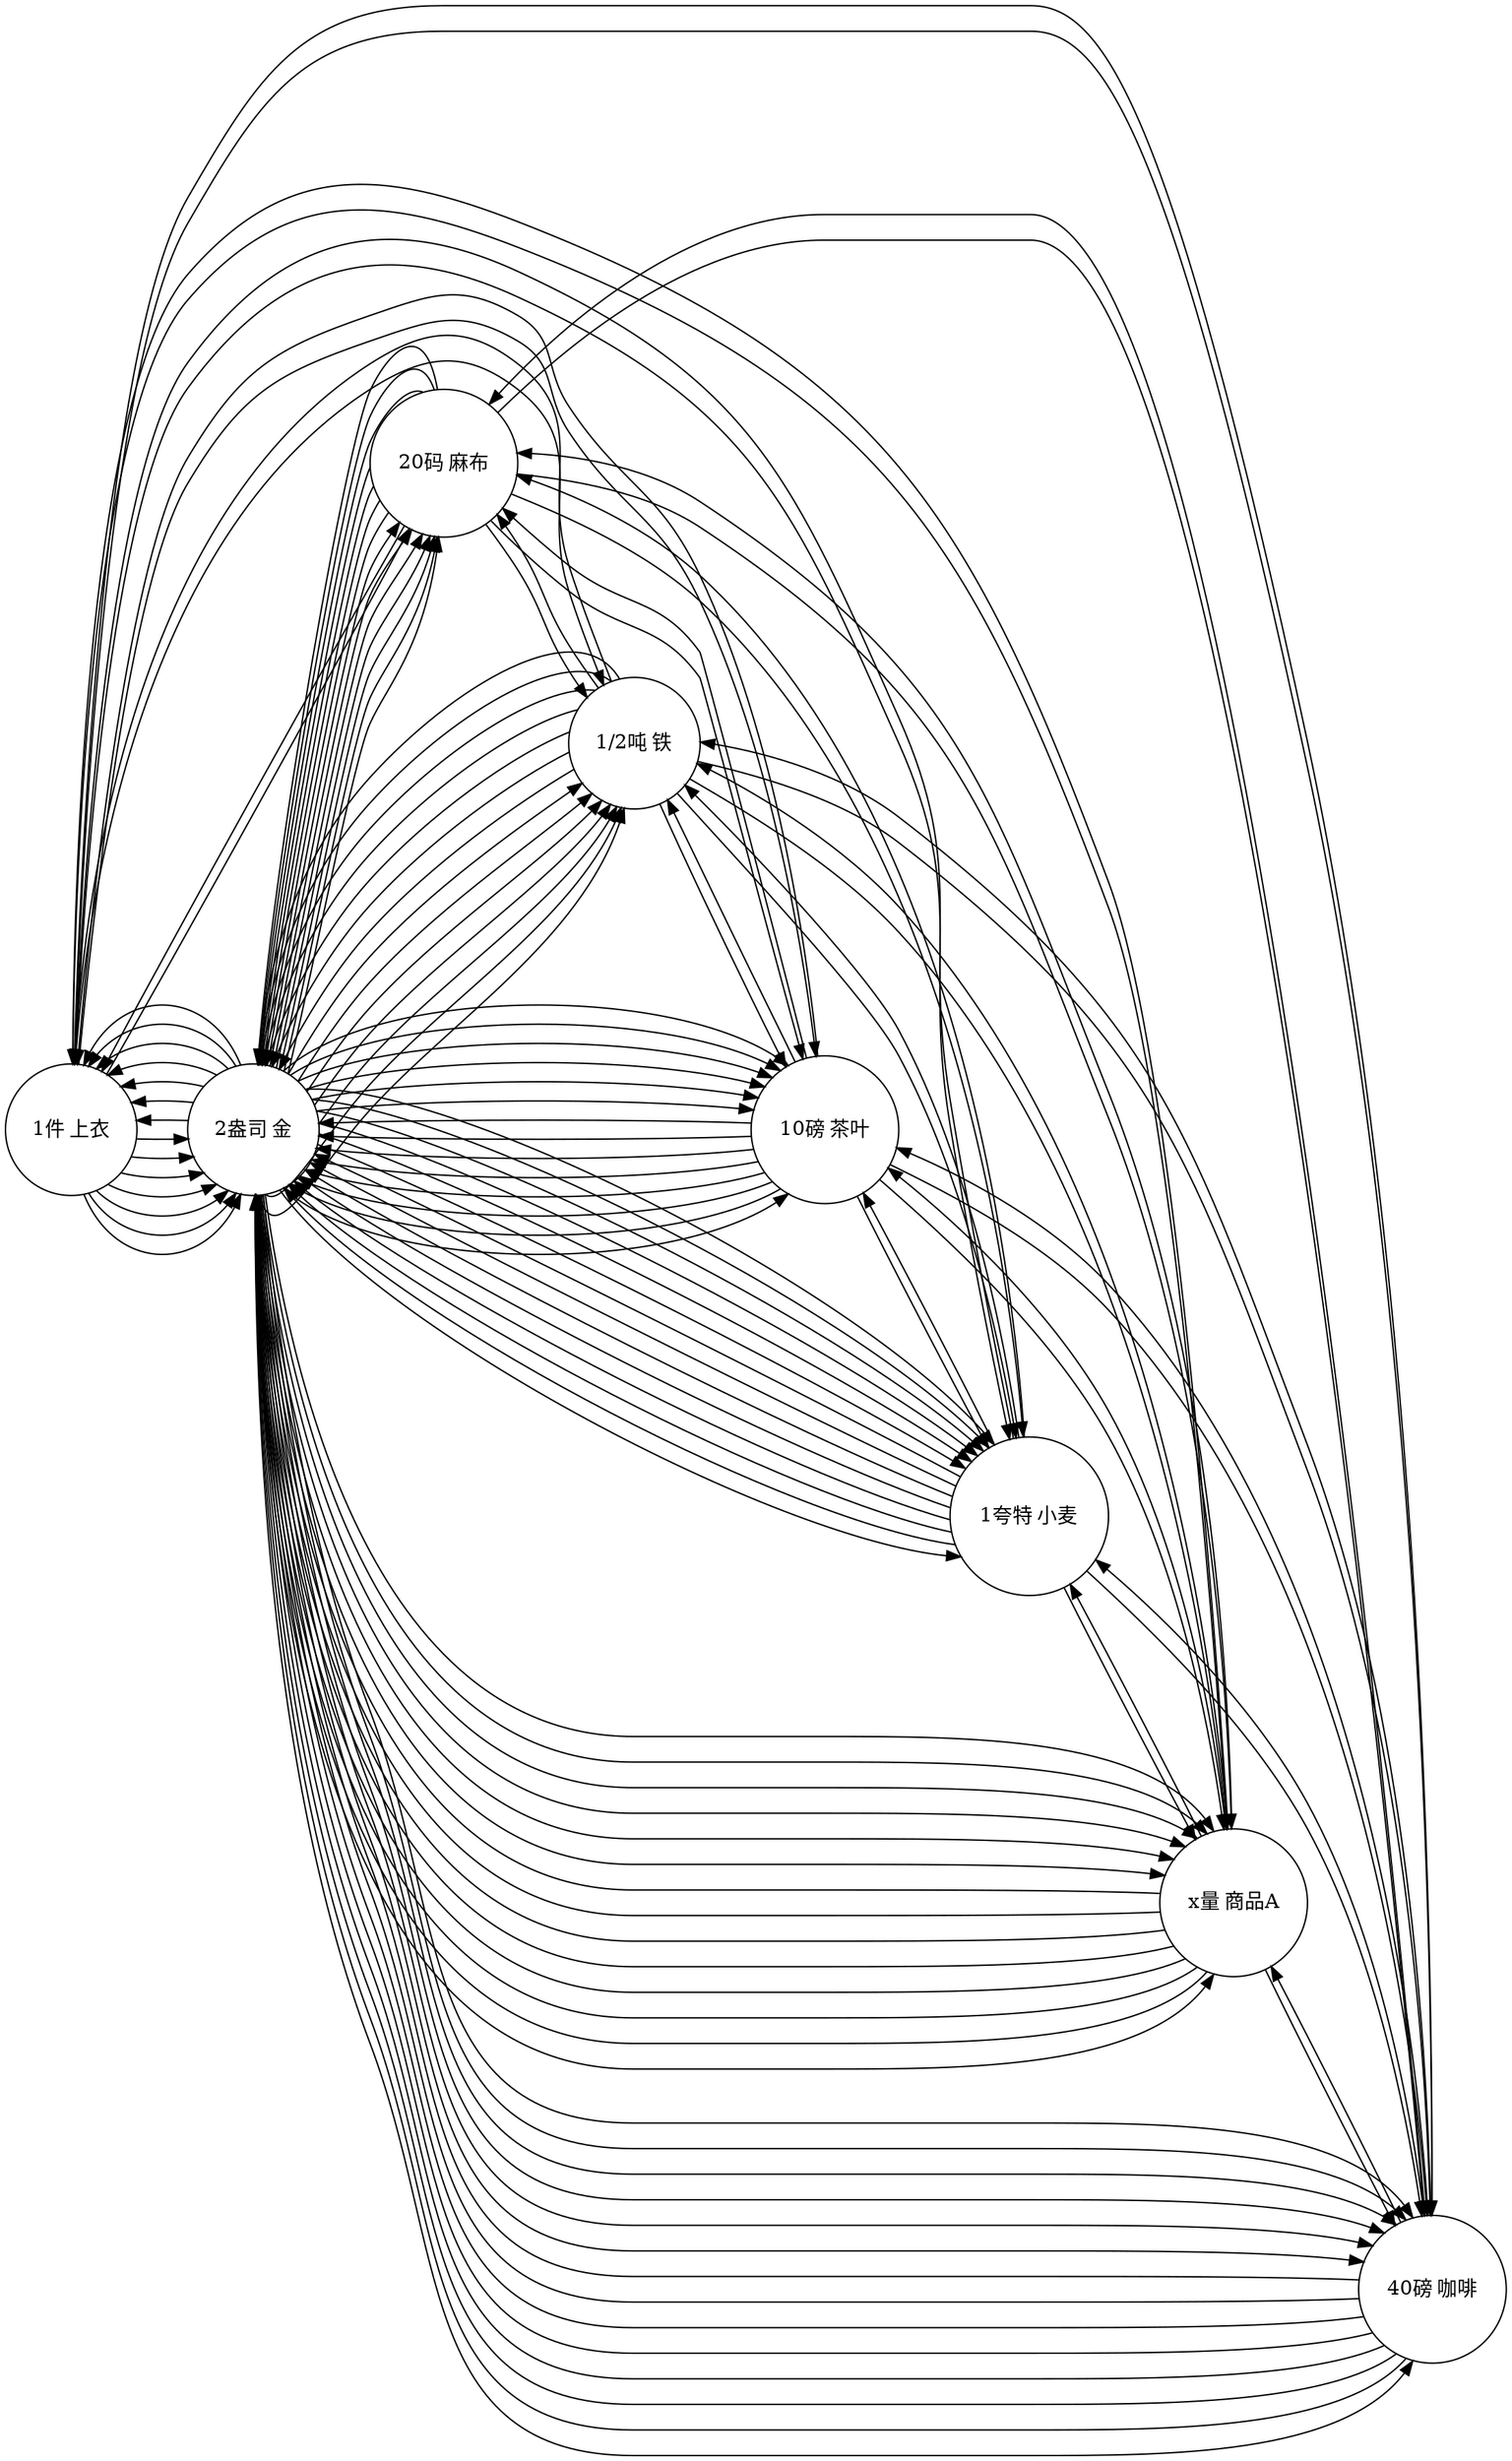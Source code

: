 digraph 价值形式理论 {
    rankdir=LR;
    node [shape=circle];
    "1件 上衣" -> "2盎司 金";
    "1件 上衣" -> "2盎司 金";
    "1件 上衣" -> "40磅 咖啡";
    "1件 上衣" -> "2盎司 金";
    "1件 上衣" -> "x量 商品A";
    "1件 上衣" -> "2盎司 金";
    "1件 上衣" -> "1夸特 小麦";
    "1件 上衣" -> "2盎司 金";
    "1件 上衣" -> "10磅 茶叶";
    "1件 上衣" -> "2盎司 金";
    "1件 上衣" -> "1/2吨 铁";
    "1件 上衣" -> "2盎司 金";
    "1件 上衣" -> "20码 麻布";
    "40磅 咖啡" -> "2盎司 金";
    "40磅 咖啡" -> "1件 上衣";
    "40磅 咖啡" -> "2盎司 金";
    "40磅 咖啡" -> "2盎司 金";
    "40磅 咖啡" -> "x量 商品A";
    "40磅 咖啡" -> "2盎司 金";
    "40磅 咖啡" -> "1夸特 小麦";
    "40磅 咖啡" -> "2盎司 金";
    "40磅 咖啡" -> "10磅 茶叶";
    "40磅 咖啡" -> "2盎司 金";
    "40磅 咖啡" -> "1/2吨 铁";
    "40磅 咖啡" -> "2盎司 金";
    "40磅 咖啡" -> "20码 麻布";
    "x量 商品A" -> "2盎司 金";
    "x量 商品A" -> "1件 上衣";
    "x量 商品A" -> "2盎司 金";
    "x量 商品A" -> "40磅 咖啡";
    "x量 商品A" -> "2盎司 金";
    "x量 商品A" -> "2盎司 金";
    "x量 商品A" -> "1夸特 小麦";
    "x量 商品A" -> "2盎司 金";
    "x量 商品A" -> "10磅 茶叶";
    "x量 商品A" -> "2盎司 金";
    "x量 商品A" -> "1/2吨 铁";
    "x量 商品A" -> "2盎司 金";
    "x量 商品A" -> "20码 麻布";
    "1夸特 小麦" -> "2盎司 金";
    "1夸特 小麦" -> "1件 上衣";
    "1夸特 小麦" -> "2盎司 金";
    "1夸特 小麦" -> "40磅 咖啡";
    "1夸特 小麦" -> "2盎司 金";
    "1夸特 小麦" -> "x量 商品A";
    "1夸特 小麦" -> "2盎司 金";
    "1夸特 小麦" -> "2盎司 金";
    "1夸特 小麦" -> "10磅 茶叶";
    "1夸特 小麦" -> "2盎司 金";
    "1夸特 小麦" -> "1/2吨 铁";
    "1夸特 小麦" -> "2盎司 金";
    "1夸特 小麦" -> "20码 麻布";
    "10磅 茶叶" -> "2盎司 金";
    "10磅 茶叶" -> "1件 上衣";
    "10磅 茶叶" -> "2盎司 金";
    "10磅 茶叶" -> "40磅 咖啡";
    "10磅 茶叶" -> "2盎司 金";
    "10磅 茶叶" -> "x量 商品A";
    "10磅 茶叶" -> "2盎司 金";
    "10磅 茶叶" -> "1夸特 小麦";
    "10磅 茶叶" -> "2盎司 金";
    "10磅 茶叶" -> "2盎司 金";
    "10磅 茶叶" -> "1/2吨 铁";
    "10磅 茶叶" -> "2盎司 金";
    "10磅 茶叶" -> "20码 麻布";
    "2盎司 金" -> "1件 上衣";
    "2盎司 金" -> "40磅 咖啡";
    "2盎司 金" -> "x量 商品A";
    "2盎司 金" -> "1夸特 小麦";
    "2盎司 金" -> "10磅 茶叶";
    "2盎司 金" -> "1/2吨 铁";
    "2盎司 金" -> "20码 麻布";
    "2盎司 金" -> "1件 上衣";
    "2盎司 金" -> "40磅 咖啡";
    "2盎司 金" -> "x量 商品A";
    "2盎司 金" -> "1夸特 小麦";
    "2盎司 金" -> "10磅 茶叶";
    "2盎司 金" -> "1/2吨 铁";
    "2盎司 金" -> "20码 麻布";
    "2盎司 金" -> "1件 上衣";
    "2盎司 金" -> "40磅 咖啡";
    "2盎司 金" -> "x量 商品A";
    "2盎司 金" -> "1夸特 小麦";
    "2盎司 金" -> "10磅 茶叶";
    "2盎司 金" -> "1/2吨 铁";
    "2盎司 金" -> "20码 麻布";
    "2盎司 金" -> "1件 上衣";
    "2盎司 金" -> "40磅 咖啡";
    "2盎司 金" -> "x量 商品A";
    "2盎司 金" -> "1夸特 小麦";
    "2盎司 金" -> "10磅 茶叶";
    "2盎司 金" -> "1/2吨 铁";
    "2盎司 金" -> "20码 麻布";
    "2盎司 金" -> "1件 上衣";
    "2盎司 金" -> "40磅 咖啡";
    "2盎司 金" -> "x量 商品A";
    "2盎司 金" -> "1夸特 小麦";
    "2盎司 金" -> "10磅 茶叶";
    "2盎司 金" -> "1/2吨 铁";
    "2盎司 金" -> "20码 麻布";
    "2盎司 金" -> "1件 上衣";
    "2盎司 金" -> "40磅 咖啡";
    "2盎司 金" -> "x量 商品A";
    "2盎司 金" -> "1夸特 小麦";
    "2盎司 金" -> "10磅 茶叶";
    "2盎司 金" -> "1/2吨 铁";
    "2盎司 金" -> "20码 麻布";
    "2盎司 金" -> "1件 上衣";
    "2盎司 金" -> "40磅 咖啡";
    "2盎司 金" -> "x量 商品A";
    "2盎司 金" -> "1夸特 小麦";
    "2盎司 金" -> "10磅 茶叶";
    "2盎司 金" -> "1/2吨 铁";
    "2盎司 金" -> "20码 麻布";
    "1/2吨 铁" -> "2盎司 金";
    "1/2吨 铁" -> "1件 上衣";
    "1/2吨 铁" -> "2盎司 金";
    "1/2吨 铁" -> "40磅 咖啡";
    "1/2吨 铁" -> "2盎司 金";
    "1/2吨 铁" -> "x量 商品A";
    "1/2吨 铁" -> "2盎司 金";
    "1/2吨 铁" -> "1夸特 小麦";
    "1/2吨 铁" -> "2盎司 金";
    "1/2吨 铁" -> "10磅 茶叶";
    "1/2吨 铁" -> "2盎司 金";
    "1/2吨 铁" -> "2盎司 金";
    "1/2吨 铁" -> "20码 麻布";
    "20码 麻布" -> "2盎司 金";
    "20码 麻布" -> "1件 上衣";
    "20码 麻布" -> "2盎司 金";
    "20码 麻布" -> "40磅 咖啡";
    "20码 麻布" -> "2盎司 金";
    "20码 麻布" -> "x量 商品A";
    "20码 麻布" -> "2盎司 金";
    "20码 麻布" -> "1夸特 小麦";
    "20码 麻布" -> "2盎司 金";
    "20码 麻布" -> "10磅 茶叶";
    "20码 麻布" -> "2盎司 金";
    "20码 麻布" -> "1/2吨 铁";
    "20码 麻布" -> "2盎司 金";
}
